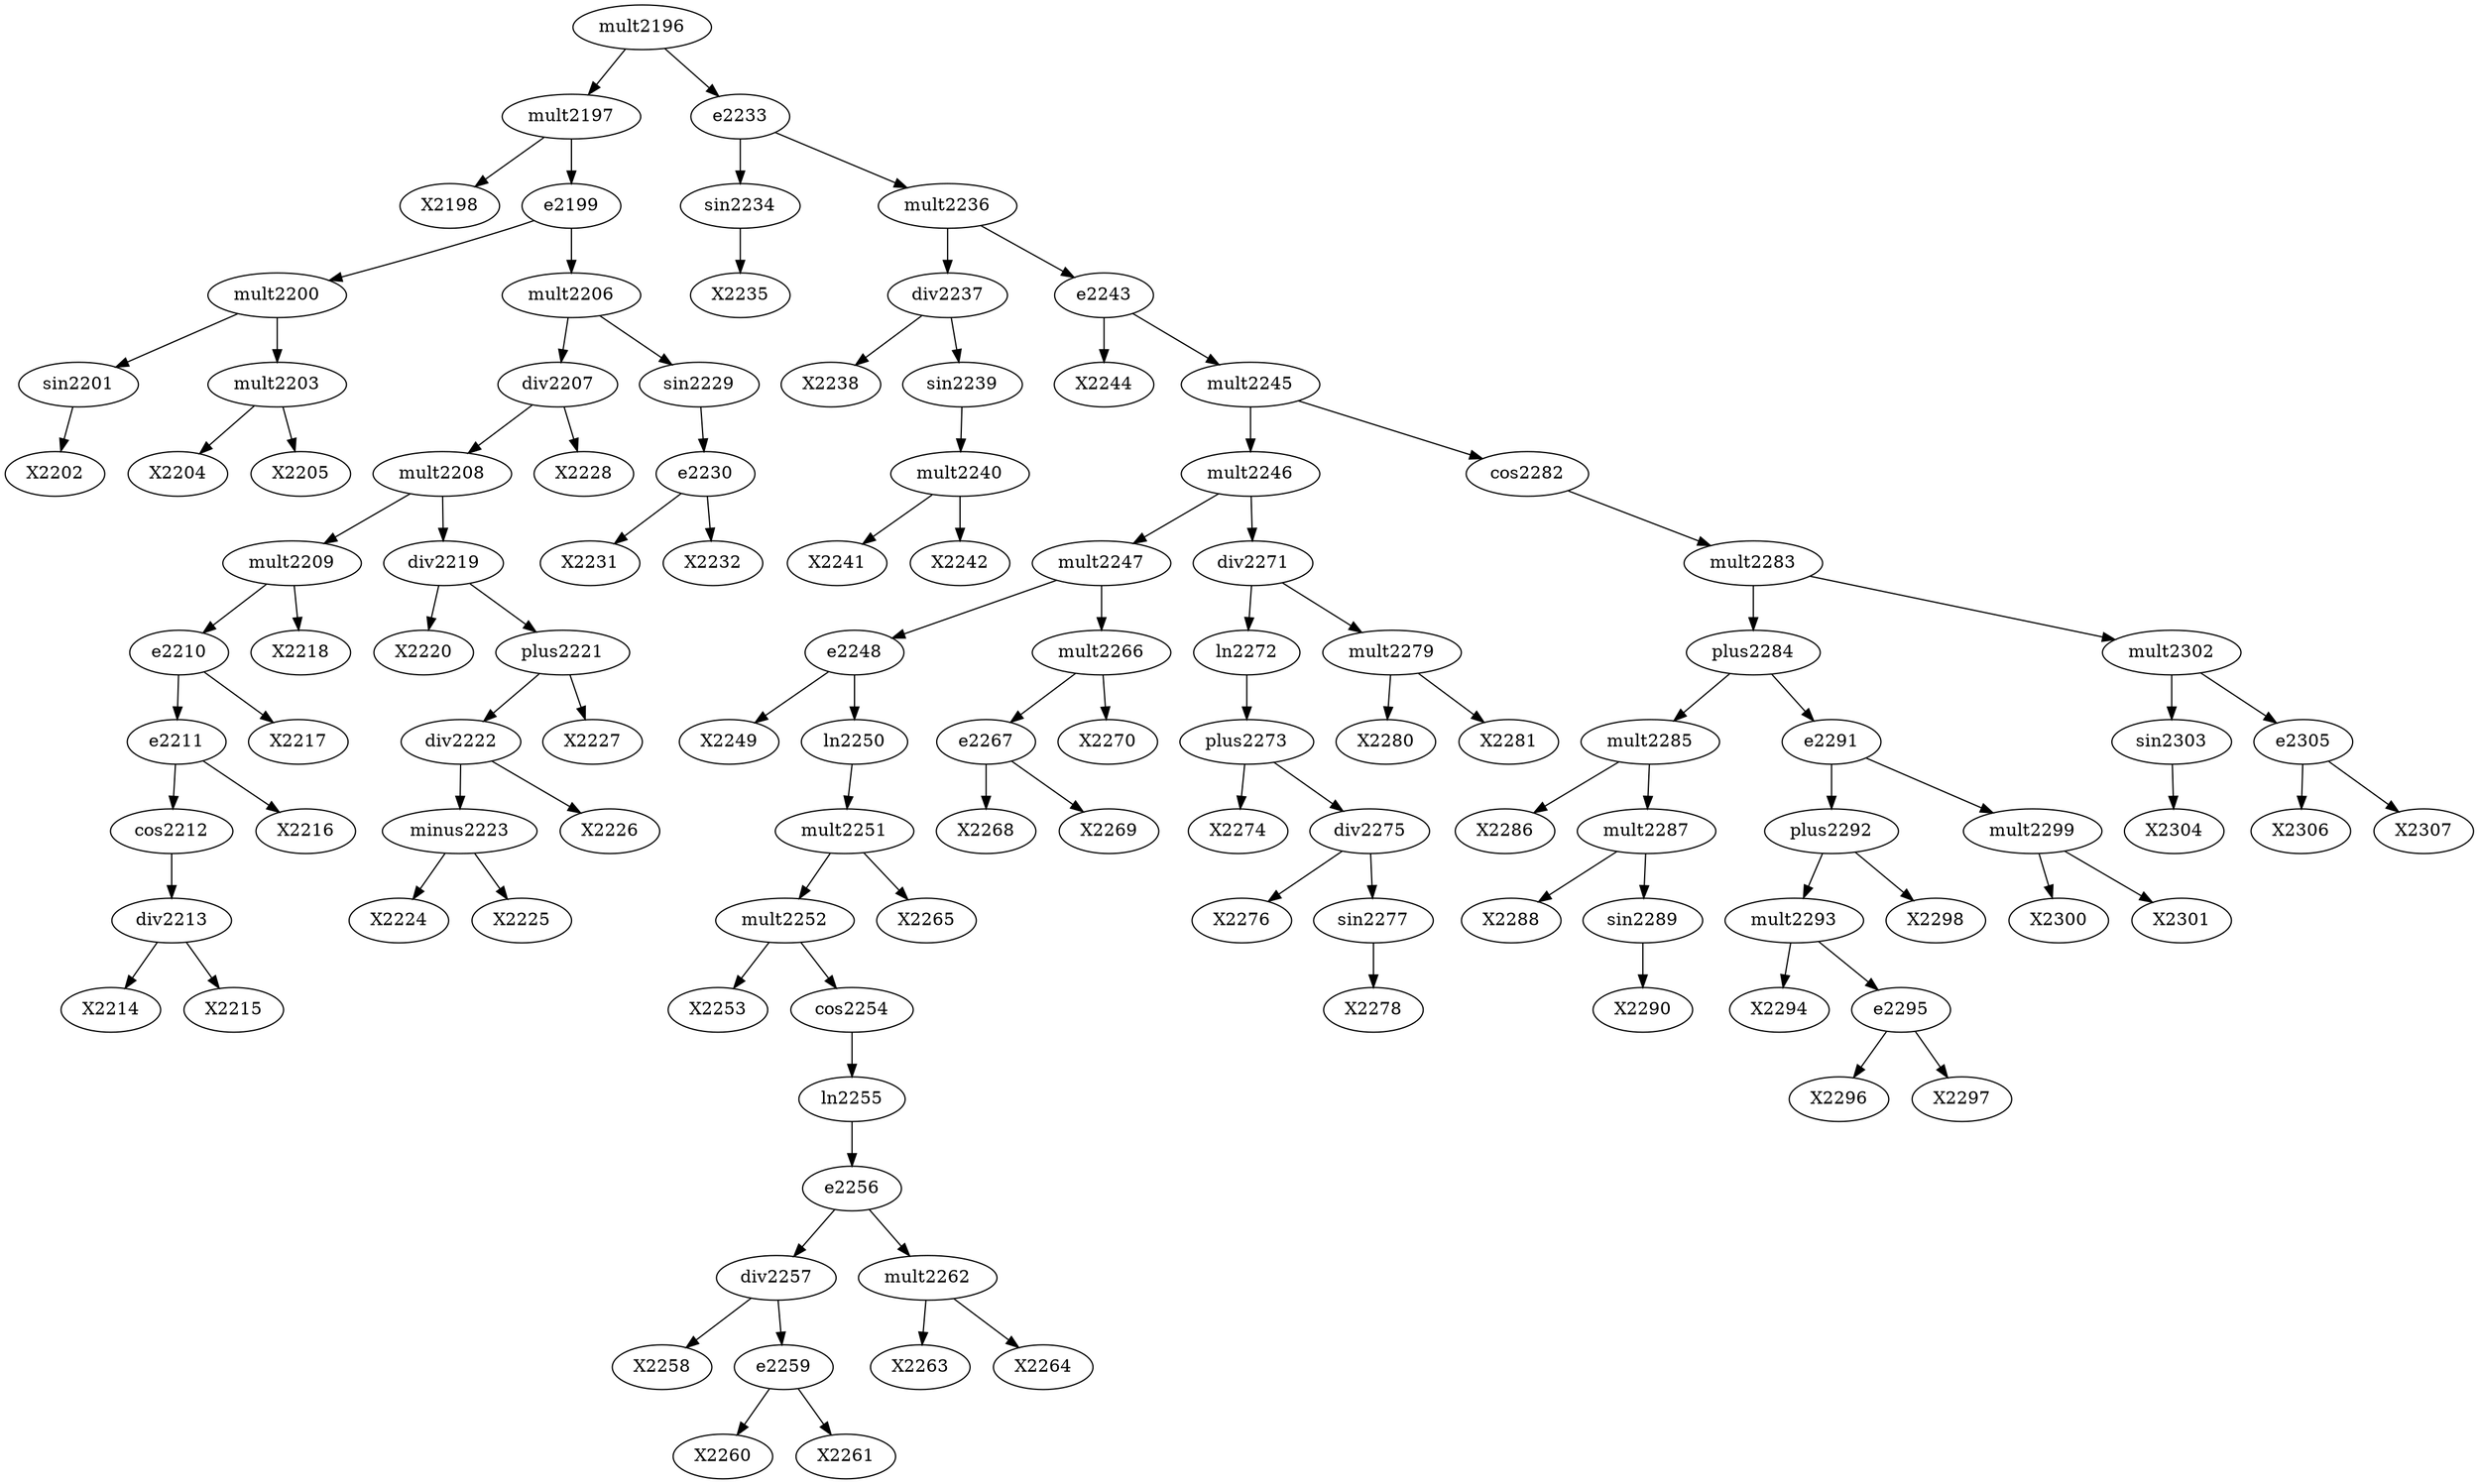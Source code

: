 digraph T {
	mult2197 -> X2198
	sin2201 -> X2202
	mult2200 -> sin2201
	mult2203 -> X2204
	mult2203 -> X2205
	mult2200 -> mult2203
	e2199 -> mult2200
	div2213 -> X2214
	div2213 -> X2215
	cos2212 -> div2213
	e2211 -> cos2212
	e2211 -> X2216
	e2210 -> e2211
	e2210 -> X2217
	mult2209 -> e2210
	mult2209 -> X2218
	mult2208 -> mult2209
	div2219 -> X2220
	minus2223 -> X2224
	minus2223 -> X2225
	div2222 -> minus2223
	div2222 -> X2226
	plus2221 -> div2222
	plus2221 -> X2227
	div2219 -> plus2221
	mult2208 -> div2219
	div2207 -> mult2208
	div2207 -> X2228
	mult2206 -> div2207
	e2230 -> X2231
	e2230 -> X2232
	sin2229 -> e2230
	mult2206 -> sin2229
	e2199 -> mult2206
	mult2197 -> e2199
	mult2196 -> mult2197
	sin2234 -> X2235
	e2233 -> sin2234
	div2237 -> X2238
	mult2240 -> X2241
	mult2240 -> X2242
	sin2239 -> mult2240
	div2237 -> sin2239
	mult2236 -> div2237
	e2243 -> X2244
	e2248 -> X2249
	mult2252 -> X2253
	div2257 -> X2258
	e2259 -> X2260
	e2259 -> X2261
	div2257 -> e2259
	e2256 -> div2257
	mult2262 -> X2263
	mult2262 -> X2264
	e2256 -> mult2262
	ln2255 -> e2256
	cos2254 -> ln2255
	mult2252 -> cos2254
	mult2251 -> mult2252
	mult2251 -> X2265
	ln2250 -> mult2251
	e2248 -> ln2250
	mult2247 -> e2248
	e2267 -> X2268
	e2267 -> X2269
	mult2266 -> e2267
	mult2266 -> X2270
	mult2247 -> mult2266
	mult2246 -> mult2247
	plus2273 -> X2274
	div2275 -> X2276
	sin2277 -> X2278
	div2275 -> sin2277
	plus2273 -> div2275
	ln2272 -> plus2273
	div2271 -> ln2272
	mult2279 -> X2280
	mult2279 -> X2281
	div2271 -> mult2279
	mult2246 -> div2271
	mult2245 -> mult2246
	mult2285 -> X2286
	mult2287 -> X2288
	sin2289 -> X2290
	mult2287 -> sin2289
	mult2285 -> mult2287
	plus2284 -> mult2285
	mult2293 -> X2294
	e2295 -> X2296
	e2295 -> X2297
	mult2293 -> e2295
	plus2292 -> mult2293
	plus2292 -> X2298
	e2291 -> plus2292
	mult2299 -> X2300
	mult2299 -> X2301
	e2291 -> mult2299
	plus2284 -> e2291
	mult2283 -> plus2284
	sin2303 -> X2304
	mult2302 -> sin2303
	e2305 -> X2306
	e2305 -> X2307
	mult2302 -> e2305
	mult2283 -> mult2302
	cos2282 -> mult2283
	mult2245 -> cos2282
	e2243 -> mult2245
	mult2236 -> e2243
	e2233 -> mult2236
	mult2196 -> e2233
}
